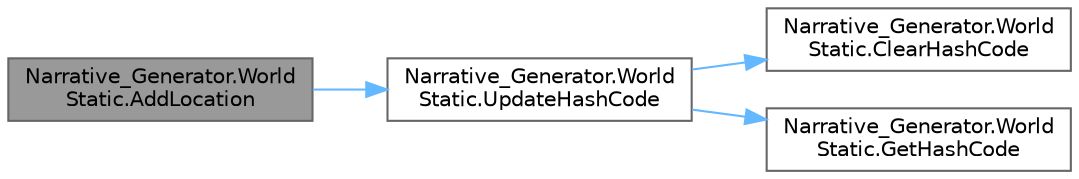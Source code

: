 digraph "Narrative_Generator.WorldStatic.AddLocation"
{
 // LATEX_PDF_SIZE
  bgcolor="transparent";
  edge [fontname=Helvetica,fontsize=10,labelfontname=Helvetica,labelfontsize=10];
  node [fontname=Helvetica,fontsize=10,shape=box,height=0.2,width=0.4];
  rankdir="LR";
  Node1 [label="Narrative_Generator.World\lStatic.AddLocation",height=0.2,width=0.4,color="gray40", fillcolor="grey60", style="filled", fontcolor="black",tooltip="Adds the specified location to the list of locations."];
  Node1 -> Node2 [color="steelblue1",style="solid"];
  Node2 [label="Narrative_Generator.World\lStatic.UpdateHashCode",height=0.2,width=0.4,color="grey40", fillcolor="white", style="filled",URL="$class_narrative___generator_1_1_world_static.html#a9f94b4065b2b7331899adb2670407c52",tooltip="Updates (refresh) the current hash code value."];
  Node2 -> Node3 [color="steelblue1",style="solid"];
  Node3 [label="Narrative_Generator.World\lStatic.ClearHashCode",height=0.2,width=0.4,color="grey40", fillcolor="white", style="filled",URL="$class_narrative___generator_1_1_world_static.html#ae4a4a83a804d66f03361899f966b9417",tooltip="Clears the current hash code value."];
  Node2 -> Node4 [color="steelblue1",style="solid"];
  Node4 [label="Narrative_Generator.World\lStatic.GetHashCode",height=0.2,width=0.4,color="grey40", fillcolor="white", style="filled",URL="$class_narrative___generator_1_1_world_static.html#a29e8c209070b4ef3bd4d73f361e39a9a",tooltip="Calculates and returns the hash code of this instance of the WorldStatic."];
}

